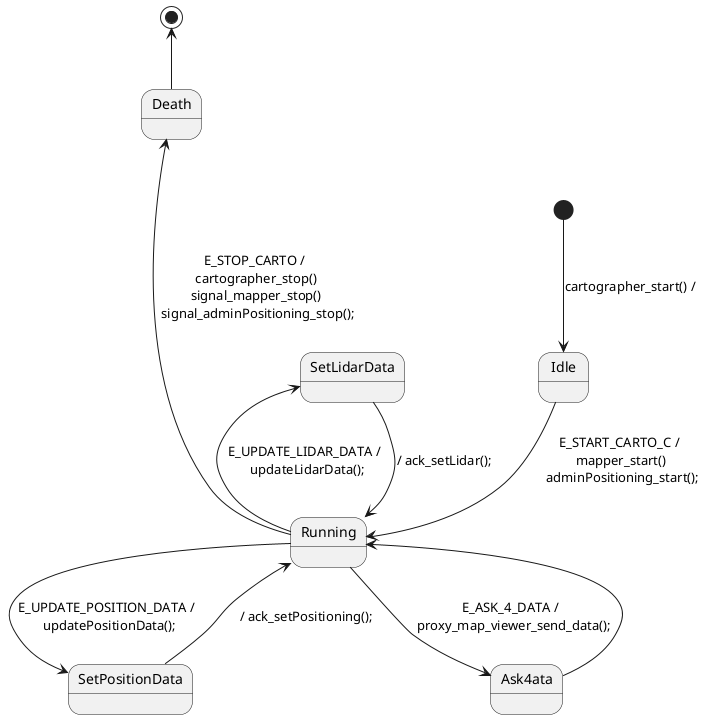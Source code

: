 

@startuml cartographer

[*] --> Idle : cartographer_start() / 

Idle --> Running : E_START_CARTO_C / \n mapper_start() \n adminPositioning_start();

Running -l-> SetLidarData : E_UPDATE_LIDAR_DATA / \n updateLidarData();
SetLidarData --> Running : / ack_setLidar();

Running --> SetPositionData : E_UPDATE_POSITION_DATA / \n updatePositionData();
SetPositionData --> Running : / ack_setPositioning();


Running --> Ask4ata : E_ASK_4_DATA / \n proxy_map_viewer_send_data();
Ask4ata --> Running

Running --up--> Death : E_STOP_CARTO / \n cartographer_stop() \n signal_mapper_stop() \n signal_adminPositioning_stop();

Death -up-> [*]

@enduml

